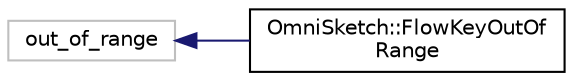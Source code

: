 digraph "Graphical Class Hierarchy"
{
 // LATEX_PDF_SIZE
  edge [fontname="Helvetica",fontsize="10",labelfontname="Helvetica",labelfontsize="10"];
  node [fontname="Helvetica",fontsize="10",shape=record];
  rankdir="LR";
  Node17 [label="out_of_range",height=0.2,width=0.4,color="grey75", fillcolor="white", style="filled",tooltip=" "];
  Node17 -> Node0 [dir="back",color="midnightblue",fontsize="10",style="solid",fontname="Helvetica"];
  Node0 [label="OmniSketch::FlowKeyOutOf\lRange",height=0.2,width=0.4,color="black", fillcolor="white", style="filled",URL="$class_omni_sketch_1_1_flow_key_out_of_range.html",tooltip="Flowkey-out-of-range exception."];
}
